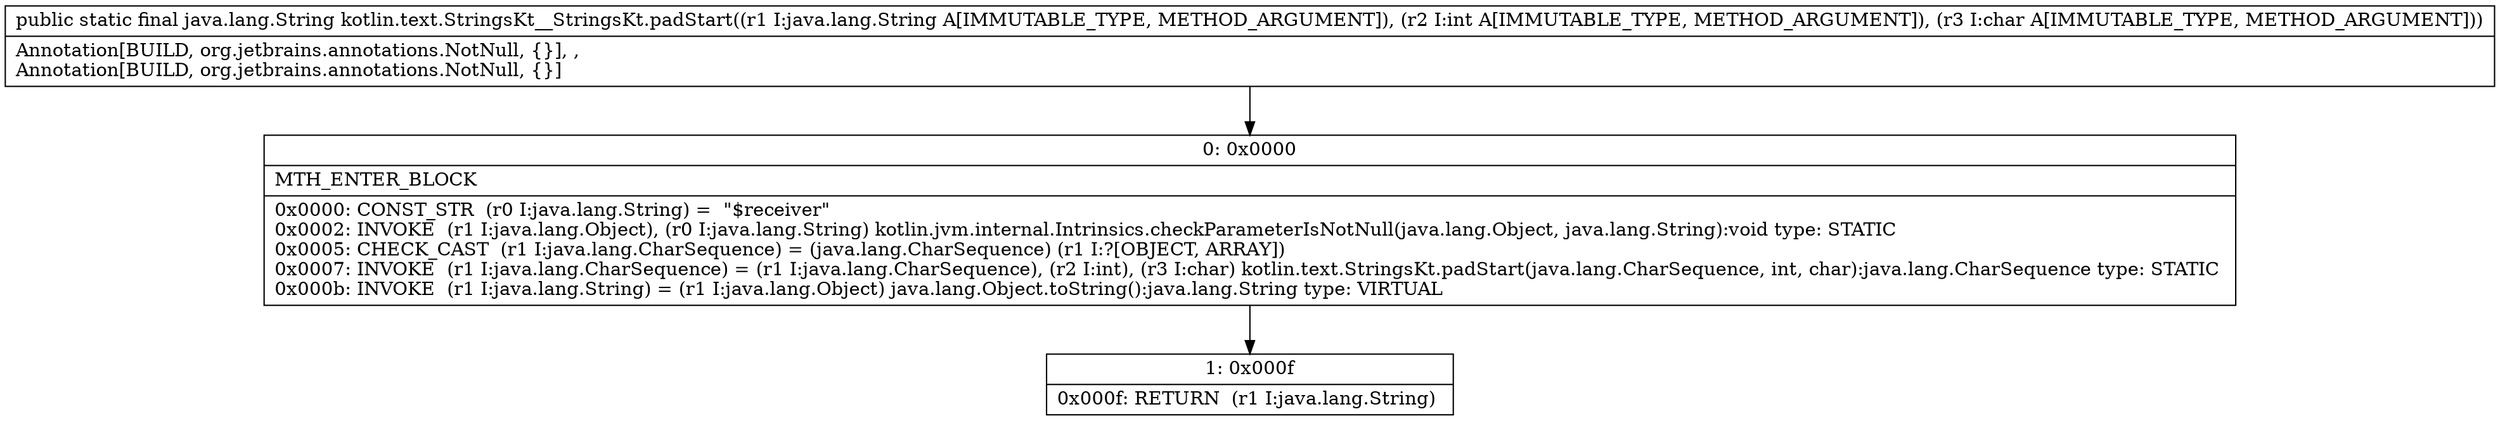 digraph "CFG forkotlin.text.StringsKt__StringsKt.padStart(Ljava\/lang\/String;IC)Ljava\/lang\/String;" {
Node_0 [shape=record,label="{0\:\ 0x0000|MTH_ENTER_BLOCK\l|0x0000: CONST_STR  (r0 I:java.lang.String) =  \"$receiver\" \l0x0002: INVOKE  (r1 I:java.lang.Object), (r0 I:java.lang.String) kotlin.jvm.internal.Intrinsics.checkParameterIsNotNull(java.lang.Object, java.lang.String):void type: STATIC \l0x0005: CHECK_CAST  (r1 I:java.lang.CharSequence) = (java.lang.CharSequence) (r1 I:?[OBJECT, ARRAY]) \l0x0007: INVOKE  (r1 I:java.lang.CharSequence) = (r1 I:java.lang.CharSequence), (r2 I:int), (r3 I:char) kotlin.text.StringsKt.padStart(java.lang.CharSequence, int, char):java.lang.CharSequence type: STATIC \l0x000b: INVOKE  (r1 I:java.lang.String) = (r1 I:java.lang.Object) java.lang.Object.toString():java.lang.String type: VIRTUAL \l}"];
Node_1 [shape=record,label="{1\:\ 0x000f|0x000f: RETURN  (r1 I:java.lang.String) \l}"];
MethodNode[shape=record,label="{public static final java.lang.String kotlin.text.StringsKt__StringsKt.padStart((r1 I:java.lang.String A[IMMUTABLE_TYPE, METHOD_ARGUMENT]), (r2 I:int A[IMMUTABLE_TYPE, METHOD_ARGUMENT]), (r3 I:char A[IMMUTABLE_TYPE, METHOD_ARGUMENT]))  | Annotation[BUILD, org.jetbrains.annotations.NotNull, \{\}], , \lAnnotation[BUILD, org.jetbrains.annotations.NotNull, \{\}]\l}"];
MethodNode -> Node_0;
Node_0 -> Node_1;
}

